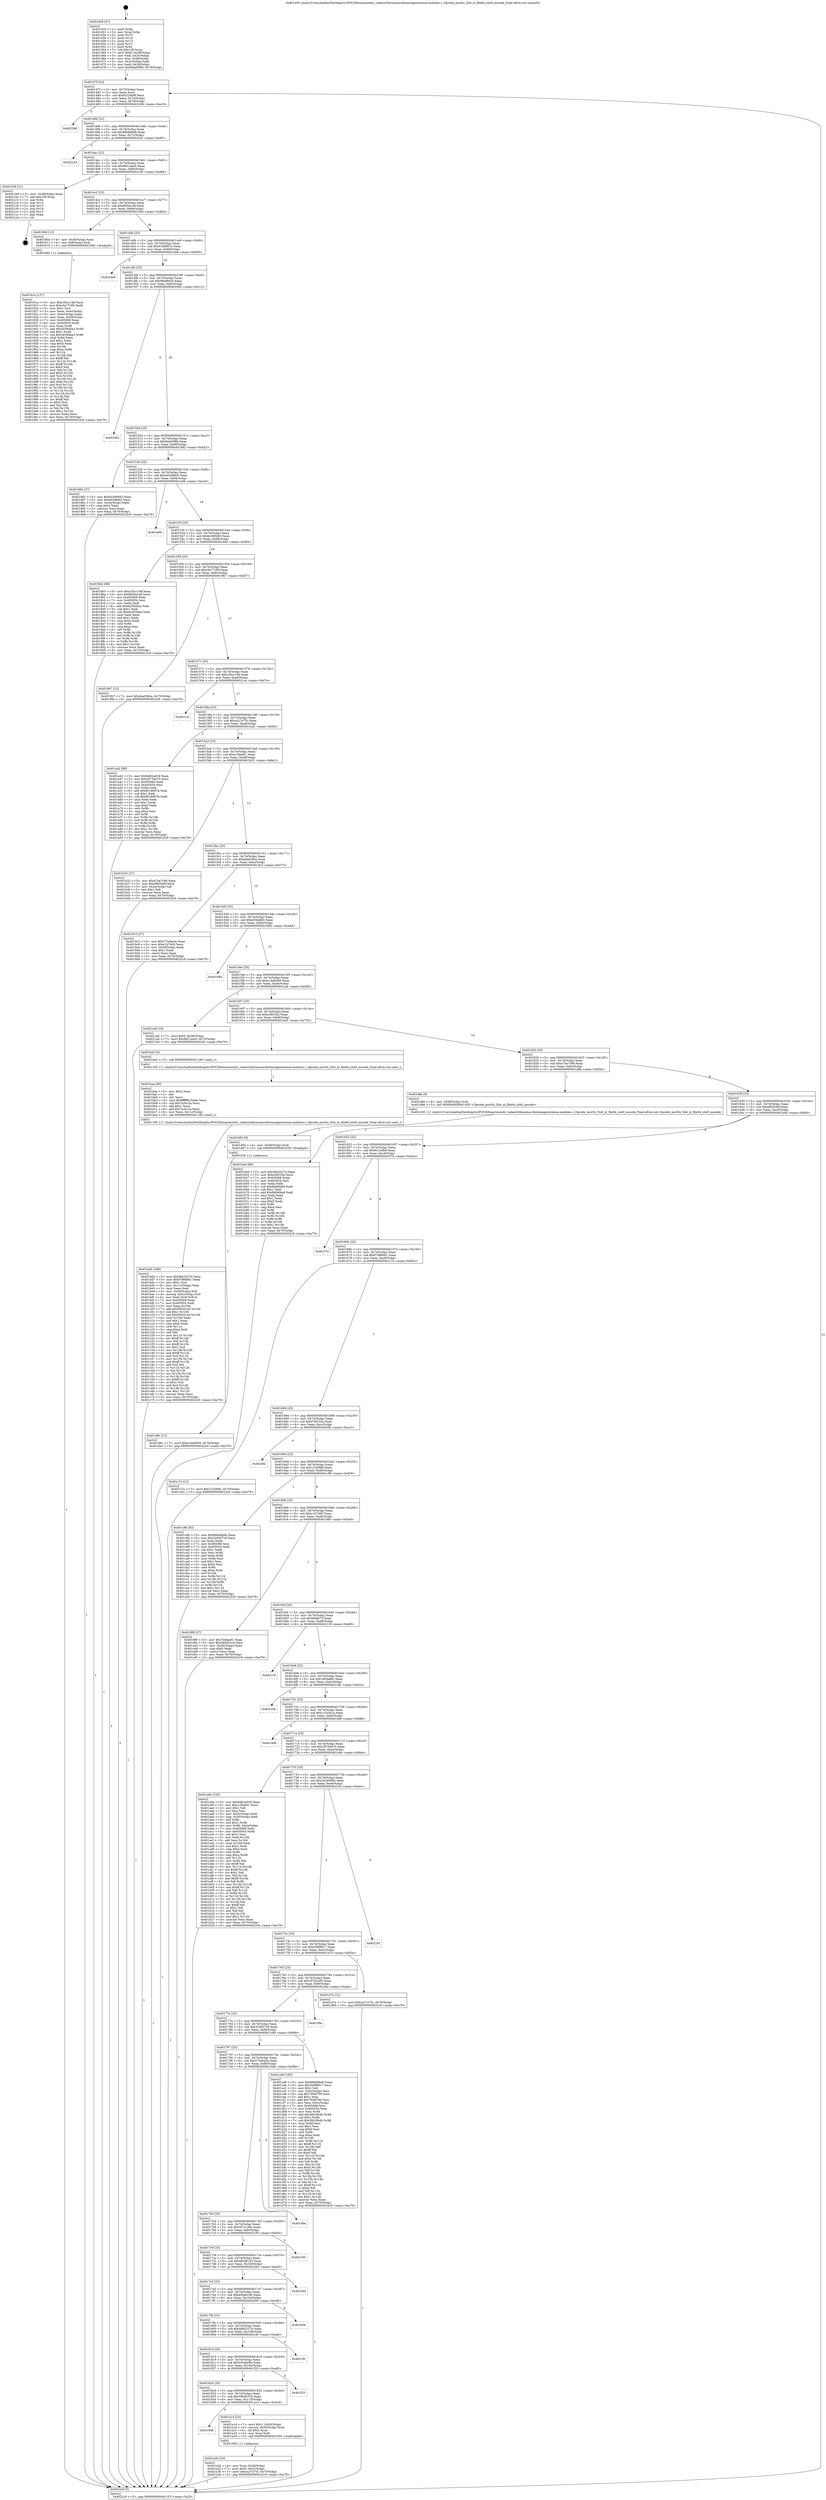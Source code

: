 digraph "0x401450" {
  label = "0x401450 (/mnt/c/Users/mathe/Desktop/tcc/POCII/binaries/extr_radare2librasmarchxtensagnuxtensa-modules.c_Opcode_movltz_Slot_xt_flix64_slot0_encode_Final-ollvm.out::main(0))"
  labelloc = "t"
  node[shape=record]

  Entry [label="",width=0.3,height=0.3,shape=circle,fillcolor=black,style=filled]
  "0x40147f" [label="{
     0x40147f [23]\l
     | [instrs]\l
     &nbsp;&nbsp;0x40147f \<+3\>: mov -0x70(%rbp),%eax\l
     &nbsp;&nbsp;0x401482 \<+2\>: mov %eax,%ecx\l
     &nbsp;&nbsp;0x401484 \<+6\>: sub $0x81f2dd9f,%ecx\l
     &nbsp;&nbsp;0x40148a \<+3\>: mov %eax,-0x74(%rbp)\l
     &nbsp;&nbsp;0x40148d \<+3\>: mov %ecx,-0x78(%rbp)\l
     &nbsp;&nbsp;0x401490 \<+6\>: je 0000000000402268 \<main+0xe18\>\l
  }"]
  "0x402268" [label="{
     0x402268\l
  }", style=dashed]
  "0x401496" [label="{
     0x401496 [22]\l
     | [instrs]\l
     &nbsp;&nbsp;0x401496 \<+5\>: jmp 000000000040149b \<main+0x4b\>\l
     &nbsp;&nbsp;0x40149b \<+3\>: mov -0x74(%rbp),%eax\l
     &nbsp;&nbsp;0x40149e \<+5\>: sub $0x89b8dbdb,%eax\l
     &nbsp;&nbsp;0x4014a3 \<+3\>: mov %eax,-0x7c(%rbp)\l
     &nbsp;&nbsp;0x4014a6 \<+6\>: je 0000000000402243 \<main+0xdf3\>\l
  }"]
  Exit [label="",width=0.3,height=0.3,shape=circle,fillcolor=black,style=filled,peripheries=2]
  "0x402243" [label="{
     0x402243\l
  }", style=dashed]
  "0x4014ac" [label="{
     0x4014ac [22]\l
     | [instrs]\l
     &nbsp;&nbsp;0x4014ac \<+5\>: jmp 00000000004014b1 \<main+0x61\>\l
     &nbsp;&nbsp;0x4014b1 \<+3\>: mov -0x74(%rbp),%eax\l
     &nbsp;&nbsp;0x4014b4 \<+5\>: sub $0x8b51aec0,%eax\l
     &nbsp;&nbsp;0x4014b9 \<+3\>: mov %eax,-0x80(%rbp)\l
     &nbsp;&nbsp;0x4014bc \<+6\>: je 00000000004021b9 \<main+0xd69\>\l
  }"]
  "0x401d9c" [label="{
     0x401d9c [12]\l
     | [instrs]\l
     &nbsp;&nbsp;0x401d9c \<+7\>: movl $0xe14e6569,-0x70(%rbp)\l
     &nbsp;&nbsp;0x401da3 \<+5\>: jmp 00000000004022c9 \<main+0xe79\>\l
  }"]
  "0x4021b9" [label="{
     0x4021b9 [21]\l
     | [instrs]\l
     &nbsp;&nbsp;0x4021b9 \<+3\>: mov -0x38(%rbp),%eax\l
     &nbsp;&nbsp;0x4021bc \<+7\>: add $0x108,%rsp\l
     &nbsp;&nbsp;0x4021c3 \<+1\>: pop %rbx\l
     &nbsp;&nbsp;0x4021c4 \<+2\>: pop %r12\l
     &nbsp;&nbsp;0x4021c6 \<+2\>: pop %r13\l
     &nbsp;&nbsp;0x4021c8 \<+2\>: pop %r14\l
     &nbsp;&nbsp;0x4021ca \<+2\>: pop %r15\l
     &nbsp;&nbsp;0x4021cc \<+1\>: pop %rbp\l
     &nbsp;&nbsp;0x4021cd \<+1\>: ret\l
  }"]
  "0x4014c2" [label="{
     0x4014c2 [25]\l
     | [instrs]\l
     &nbsp;&nbsp;0x4014c2 \<+5\>: jmp 00000000004014c7 \<main+0x77\>\l
     &nbsp;&nbsp;0x4014c7 \<+3\>: mov -0x74(%rbp),%eax\l
     &nbsp;&nbsp;0x4014ca \<+5\>: sub $0x8f29a1a8,%eax\l
     &nbsp;&nbsp;0x4014cf \<+6\>: mov %eax,-0x84(%rbp)\l
     &nbsp;&nbsp;0x4014d5 \<+6\>: je 000000000040190d \<main+0x4bd\>\l
  }"]
  "0x401d93" [label="{
     0x401d93 [9]\l
     | [instrs]\l
     &nbsp;&nbsp;0x401d93 \<+4\>: mov -0x58(%rbp),%rdi\l
     &nbsp;&nbsp;0x401d97 \<+5\>: call 0000000000401030 \<free@plt\>\l
     | [calls]\l
     &nbsp;&nbsp;0x401030 \{1\} (unknown)\l
  }"]
  "0x40190d" [label="{
     0x40190d [13]\l
     | [instrs]\l
     &nbsp;&nbsp;0x40190d \<+4\>: mov -0x48(%rbp),%rax\l
     &nbsp;&nbsp;0x401911 \<+4\>: mov 0x8(%rax),%rdi\l
     &nbsp;&nbsp;0x401915 \<+5\>: call 0000000000401060 \<atoi@plt\>\l
     | [calls]\l
     &nbsp;&nbsp;0x401060 \{1\} (unknown)\l
  }"]
  "0x4014db" [label="{
     0x4014db [25]\l
     | [instrs]\l
     &nbsp;&nbsp;0x4014db \<+5\>: jmp 00000000004014e0 \<main+0x90\>\l
     &nbsp;&nbsp;0x4014e0 \<+3\>: mov -0x74(%rbp),%eax\l
     &nbsp;&nbsp;0x4014e3 \<+5\>: sub $0x910d8010,%eax\l
     &nbsp;&nbsp;0x4014e8 \<+6\>: mov %eax,-0x88(%rbp)\l
     &nbsp;&nbsp;0x4014ee \<+6\>: je 0000000000401da8 \<main+0x958\>\l
  }"]
  "0x401bd2" [label="{
     0x401bd2 [168]\l
     | [instrs]\l
     &nbsp;&nbsp;0x401bd2 \<+5\>: mov $0x4bb3227d,%ecx\l
     &nbsp;&nbsp;0x401bd7 \<+5\>: mov $0xf7d88061,%edx\l
     &nbsp;&nbsp;0x401bdc \<+3\>: mov $0x1,%sil\l
     &nbsp;&nbsp;0x401bdf \<+6\>: mov -0x11c(%rbp),%edi\l
     &nbsp;&nbsp;0x401be5 \<+3\>: imul %eax,%edi\l
     &nbsp;&nbsp;0x401be8 \<+4\>: mov -0x58(%rbp),%r8\l
     &nbsp;&nbsp;0x401bec \<+4\>: movslq -0x5c(%rbp),%r9\l
     &nbsp;&nbsp;0x401bf0 \<+4\>: mov %edi,(%r8,%r9,4)\l
     &nbsp;&nbsp;0x401bf4 \<+7\>: mov 0x405068,%eax\l
     &nbsp;&nbsp;0x401bfb \<+7\>: mov 0x405054,%edi\l
     &nbsp;&nbsp;0x401c02 \<+3\>: mov %eax,%r10d\l
     &nbsp;&nbsp;0x401c05 \<+7\>: add $0x5f3c51e0,%r10d\l
     &nbsp;&nbsp;0x401c0c \<+4\>: sub $0x1,%r10d\l
     &nbsp;&nbsp;0x401c10 \<+7\>: sub $0x5f3c51e0,%r10d\l
     &nbsp;&nbsp;0x401c17 \<+4\>: imul %r10d,%eax\l
     &nbsp;&nbsp;0x401c1b \<+3\>: and $0x1,%eax\l
     &nbsp;&nbsp;0x401c1e \<+3\>: cmp $0x0,%eax\l
     &nbsp;&nbsp;0x401c21 \<+4\>: sete %r11b\l
     &nbsp;&nbsp;0x401c25 \<+3\>: cmp $0xa,%edi\l
     &nbsp;&nbsp;0x401c28 \<+3\>: setl %bl\l
     &nbsp;&nbsp;0x401c2b \<+3\>: mov %r11b,%r14b\l
     &nbsp;&nbsp;0x401c2e \<+4\>: xor $0xff,%r14b\l
     &nbsp;&nbsp;0x401c32 \<+3\>: mov %bl,%r15b\l
     &nbsp;&nbsp;0x401c35 \<+4\>: xor $0xff,%r15b\l
     &nbsp;&nbsp;0x401c39 \<+4\>: xor $0x1,%sil\l
     &nbsp;&nbsp;0x401c3d \<+3\>: mov %r14b,%r12b\l
     &nbsp;&nbsp;0x401c40 \<+4\>: and $0xff,%r12b\l
     &nbsp;&nbsp;0x401c44 \<+3\>: and %sil,%r11b\l
     &nbsp;&nbsp;0x401c47 \<+3\>: mov %r15b,%r13b\l
     &nbsp;&nbsp;0x401c4a \<+4\>: and $0xff,%r13b\l
     &nbsp;&nbsp;0x401c4e \<+3\>: and %sil,%bl\l
     &nbsp;&nbsp;0x401c51 \<+3\>: or %r11b,%r12b\l
     &nbsp;&nbsp;0x401c54 \<+3\>: or %bl,%r13b\l
     &nbsp;&nbsp;0x401c57 \<+3\>: xor %r13b,%r12b\l
     &nbsp;&nbsp;0x401c5a \<+3\>: or %r15b,%r14b\l
     &nbsp;&nbsp;0x401c5d \<+4\>: xor $0xff,%r14b\l
     &nbsp;&nbsp;0x401c61 \<+4\>: or $0x1,%sil\l
     &nbsp;&nbsp;0x401c65 \<+3\>: and %sil,%r14b\l
     &nbsp;&nbsp;0x401c68 \<+3\>: or %r14b,%r12b\l
     &nbsp;&nbsp;0x401c6b \<+4\>: test $0x1,%r12b\l
     &nbsp;&nbsp;0x401c6f \<+3\>: cmovne %edx,%ecx\l
     &nbsp;&nbsp;0x401c72 \<+3\>: mov %ecx,-0x70(%rbp)\l
     &nbsp;&nbsp;0x401c75 \<+5\>: jmp 00000000004022c9 \<main+0xe79\>\l
  }"]
  "0x401da8" [label="{
     0x401da8\l
  }", style=dashed]
  "0x4014f4" [label="{
     0x4014f4 [25]\l
     | [instrs]\l
     &nbsp;&nbsp;0x4014f4 \<+5\>: jmp 00000000004014f9 \<main+0xa9\>\l
     &nbsp;&nbsp;0x4014f9 \<+3\>: mov -0x74(%rbp),%eax\l
     &nbsp;&nbsp;0x4014fc \<+5\>: sub $0x99af8454,%eax\l
     &nbsp;&nbsp;0x401501 \<+6\>: mov %eax,-0x8c(%rbp)\l
     &nbsp;&nbsp;0x401507 \<+6\>: je 0000000000402062 \<main+0xc12\>\l
  }"]
  "0x401baa" [label="{
     0x401baa [40]\l
     | [instrs]\l
     &nbsp;&nbsp;0x401baa \<+5\>: mov $0x2,%ecx\l
     &nbsp;&nbsp;0x401baf \<+1\>: cltd\l
     &nbsp;&nbsp;0x401bb0 \<+2\>: idiv %ecx\l
     &nbsp;&nbsp;0x401bb2 \<+6\>: imul $0xfffffffe,%edx,%ecx\l
     &nbsp;&nbsp;0x401bb8 \<+6\>: sub $0x7a3cc2a,%ecx\l
     &nbsp;&nbsp;0x401bbe \<+3\>: add $0x1,%ecx\l
     &nbsp;&nbsp;0x401bc1 \<+6\>: add $0x7a3cc2a,%ecx\l
     &nbsp;&nbsp;0x401bc7 \<+6\>: mov %ecx,-0x11c(%rbp)\l
     &nbsp;&nbsp;0x401bcd \<+5\>: call 0000000000401160 \<next_i\>\l
     | [calls]\l
     &nbsp;&nbsp;0x401160 \{1\} (/mnt/c/Users/mathe/Desktop/tcc/POCII/binaries/extr_radare2librasmarchxtensagnuxtensa-modules.c_Opcode_movltz_Slot_xt_flix64_slot0_encode_Final-ollvm.out::next_i)\l
  }"]
  "0x402062" [label="{
     0x402062\l
  }", style=dashed]
  "0x40150d" [label="{
     0x40150d [25]\l
     | [instrs]\l
     &nbsp;&nbsp;0x40150d \<+5\>: jmp 0000000000401512 \<main+0xc2\>\l
     &nbsp;&nbsp;0x401512 \<+3\>: mov -0x74(%rbp),%eax\l
     &nbsp;&nbsp;0x401515 \<+5\>: sub $0x9da00f6b,%eax\l
     &nbsp;&nbsp;0x40151a \<+6\>: mov %eax,-0x90(%rbp)\l
     &nbsp;&nbsp;0x401520 \<+6\>: je 0000000000401882 \<main+0x432\>\l
  }"]
  "0x401a2b" [label="{
     0x401a2b [23]\l
     | [instrs]\l
     &nbsp;&nbsp;0x401a2b \<+4\>: mov %rax,-0x58(%rbp)\l
     &nbsp;&nbsp;0x401a2f \<+7\>: movl $0x0,-0x5c(%rbp)\l
     &nbsp;&nbsp;0x401a36 \<+7\>: movl $0xca27a75c,-0x70(%rbp)\l
     &nbsp;&nbsp;0x401a3d \<+5\>: jmp 00000000004022c9 \<main+0xe79\>\l
  }"]
  "0x401882" [label="{
     0x401882 [27]\l
     | [instrs]\l
     &nbsp;&nbsp;0x401882 \<+5\>: mov $0xbc369493,%eax\l
     &nbsp;&nbsp;0x401887 \<+5\>: mov $0xe03defd3,%ecx\l
     &nbsp;&nbsp;0x40188c \<+3\>: mov -0x34(%rbp),%edx\l
     &nbsp;&nbsp;0x40188f \<+3\>: cmp $0x2,%edx\l
     &nbsp;&nbsp;0x401892 \<+3\>: cmovne %ecx,%eax\l
     &nbsp;&nbsp;0x401895 \<+3\>: mov %eax,-0x70(%rbp)\l
     &nbsp;&nbsp;0x401898 \<+5\>: jmp 00000000004022c9 \<main+0xe79\>\l
  }"]
  "0x401526" [label="{
     0x401526 [25]\l
     | [instrs]\l
     &nbsp;&nbsp;0x401526 \<+5\>: jmp 000000000040152b \<main+0xdb\>\l
     &nbsp;&nbsp;0x40152b \<+3\>: mov -0x74(%rbp),%eax\l
     &nbsp;&nbsp;0x40152e \<+5\>: sub $0xa0438bb5,%eax\l
     &nbsp;&nbsp;0x401533 \<+6\>: mov %eax,-0x94(%rbp)\l
     &nbsp;&nbsp;0x401539 \<+6\>: je 0000000000401e66 \<main+0xa16\>\l
  }"]
  "0x4022c9" [label="{
     0x4022c9 [5]\l
     | [instrs]\l
     &nbsp;&nbsp;0x4022c9 \<+5\>: jmp 000000000040147f \<main+0x2f\>\l
  }"]
  "0x401450" [label="{
     0x401450 [47]\l
     | [instrs]\l
     &nbsp;&nbsp;0x401450 \<+1\>: push %rbp\l
     &nbsp;&nbsp;0x401451 \<+3\>: mov %rsp,%rbp\l
     &nbsp;&nbsp;0x401454 \<+2\>: push %r15\l
     &nbsp;&nbsp;0x401456 \<+2\>: push %r14\l
     &nbsp;&nbsp;0x401458 \<+2\>: push %r13\l
     &nbsp;&nbsp;0x40145a \<+2\>: push %r12\l
     &nbsp;&nbsp;0x40145c \<+1\>: push %rbx\l
     &nbsp;&nbsp;0x40145d \<+7\>: sub $0x108,%rsp\l
     &nbsp;&nbsp;0x401464 \<+7\>: movl $0x0,-0x38(%rbp)\l
     &nbsp;&nbsp;0x40146b \<+3\>: mov %edi,-0x3c(%rbp)\l
     &nbsp;&nbsp;0x40146e \<+4\>: mov %rsi,-0x48(%rbp)\l
     &nbsp;&nbsp;0x401472 \<+3\>: mov -0x3c(%rbp),%edi\l
     &nbsp;&nbsp;0x401475 \<+3\>: mov %edi,-0x34(%rbp)\l
     &nbsp;&nbsp;0x401478 \<+7\>: movl $0x9da00f6b,-0x70(%rbp)\l
  }"]
  "0x401846" [label="{
     0x401846\l
  }", style=dashed]
  "0x401e66" [label="{
     0x401e66\l
  }", style=dashed]
  "0x40153f" [label="{
     0x40153f [25]\l
     | [instrs]\l
     &nbsp;&nbsp;0x40153f \<+5\>: jmp 0000000000401544 \<main+0xf4\>\l
     &nbsp;&nbsp;0x401544 \<+3\>: mov -0x74(%rbp),%eax\l
     &nbsp;&nbsp;0x401547 \<+5\>: sub $0xbc369493,%eax\l
     &nbsp;&nbsp;0x40154c \<+6\>: mov %eax,-0x98(%rbp)\l
     &nbsp;&nbsp;0x401552 \<+6\>: je 00000000004018b5 \<main+0x465\>\l
  }"]
  "0x401a14" [label="{
     0x401a14 [23]\l
     | [instrs]\l
     &nbsp;&nbsp;0x401a14 \<+7\>: movl $0x1,-0x50(%rbp)\l
     &nbsp;&nbsp;0x401a1b \<+4\>: movslq -0x50(%rbp),%rax\l
     &nbsp;&nbsp;0x401a1f \<+4\>: shl $0x2,%rax\l
     &nbsp;&nbsp;0x401a23 \<+3\>: mov %rax,%rdi\l
     &nbsp;&nbsp;0x401a26 \<+5\>: call 0000000000401050 \<malloc@plt\>\l
     | [calls]\l
     &nbsp;&nbsp;0x401050 \{1\} (unknown)\l
  }"]
  "0x4018b5" [label="{
     0x4018b5 [88]\l
     | [instrs]\l
     &nbsp;&nbsp;0x4018b5 \<+5\>: mov $0xc35cc148,%eax\l
     &nbsp;&nbsp;0x4018ba \<+5\>: mov $0x8f29a1a8,%ecx\l
     &nbsp;&nbsp;0x4018bf \<+7\>: mov 0x405068,%edx\l
     &nbsp;&nbsp;0x4018c6 \<+7\>: mov 0x405054,%esi\l
     &nbsp;&nbsp;0x4018cd \<+2\>: mov %edx,%edi\l
     &nbsp;&nbsp;0x4018cf \<+6\>: add $0x6a3926ad,%edi\l
     &nbsp;&nbsp;0x4018d5 \<+3\>: sub $0x1,%edi\l
     &nbsp;&nbsp;0x4018d8 \<+6\>: sub $0x6a3926ad,%edi\l
     &nbsp;&nbsp;0x4018de \<+3\>: imul %edi,%edx\l
     &nbsp;&nbsp;0x4018e1 \<+3\>: and $0x1,%edx\l
     &nbsp;&nbsp;0x4018e4 \<+3\>: cmp $0x0,%edx\l
     &nbsp;&nbsp;0x4018e7 \<+4\>: sete %r8b\l
     &nbsp;&nbsp;0x4018eb \<+3\>: cmp $0xa,%esi\l
     &nbsp;&nbsp;0x4018ee \<+4\>: setl %r9b\l
     &nbsp;&nbsp;0x4018f2 \<+3\>: mov %r8b,%r10b\l
     &nbsp;&nbsp;0x4018f5 \<+3\>: and %r9b,%r10b\l
     &nbsp;&nbsp;0x4018f8 \<+3\>: xor %r9b,%r8b\l
     &nbsp;&nbsp;0x4018fb \<+3\>: or %r8b,%r10b\l
     &nbsp;&nbsp;0x4018fe \<+4\>: test $0x1,%r10b\l
     &nbsp;&nbsp;0x401902 \<+3\>: cmovne %ecx,%eax\l
     &nbsp;&nbsp;0x401905 \<+3\>: mov %eax,-0x70(%rbp)\l
     &nbsp;&nbsp;0x401908 \<+5\>: jmp 00000000004022c9 \<main+0xe79\>\l
  }"]
  "0x401558" [label="{
     0x401558 [25]\l
     | [instrs]\l
     &nbsp;&nbsp;0x401558 \<+5\>: jmp 000000000040155d \<main+0x10d\>\l
     &nbsp;&nbsp;0x40155d \<+3\>: mov -0x74(%rbp),%eax\l
     &nbsp;&nbsp;0x401560 \<+5\>: sub $0xc0a77c99,%eax\l
     &nbsp;&nbsp;0x401565 \<+6\>: mov %eax,-0x9c(%rbp)\l
     &nbsp;&nbsp;0x40156b \<+6\>: je 00000000004019b7 \<main+0x567\>\l
  }"]
  "0x40191a" [label="{
     0x40191a [157]\l
     | [instrs]\l
     &nbsp;&nbsp;0x40191a \<+5\>: mov $0xc35cc148,%ecx\l
     &nbsp;&nbsp;0x40191f \<+5\>: mov $0xc0a77c99,%edx\l
     &nbsp;&nbsp;0x401924 \<+3\>: mov $0x1,%sil\l
     &nbsp;&nbsp;0x401927 \<+3\>: mov %eax,-0x4c(%rbp)\l
     &nbsp;&nbsp;0x40192a \<+3\>: mov -0x4c(%rbp),%eax\l
     &nbsp;&nbsp;0x40192d \<+3\>: mov %eax,-0x30(%rbp)\l
     &nbsp;&nbsp;0x401930 \<+7\>: mov 0x405068,%eax\l
     &nbsp;&nbsp;0x401937 \<+8\>: mov 0x405054,%r8d\l
     &nbsp;&nbsp;0x40193f \<+3\>: mov %eax,%r9d\l
     &nbsp;&nbsp;0x401942 \<+7\>: add $0x3d394ba3,%r9d\l
     &nbsp;&nbsp;0x401949 \<+4\>: sub $0x1,%r9d\l
     &nbsp;&nbsp;0x40194d \<+7\>: sub $0x3d394ba3,%r9d\l
     &nbsp;&nbsp;0x401954 \<+4\>: imul %r9d,%eax\l
     &nbsp;&nbsp;0x401958 \<+3\>: and $0x1,%eax\l
     &nbsp;&nbsp;0x40195b \<+3\>: cmp $0x0,%eax\l
     &nbsp;&nbsp;0x40195e \<+4\>: sete %r10b\l
     &nbsp;&nbsp;0x401962 \<+4\>: cmp $0xa,%r8d\l
     &nbsp;&nbsp;0x401966 \<+4\>: setl %r11b\l
     &nbsp;&nbsp;0x40196a \<+3\>: mov %r10b,%bl\l
     &nbsp;&nbsp;0x40196d \<+3\>: xor $0xff,%bl\l
     &nbsp;&nbsp;0x401970 \<+3\>: mov %r11b,%r14b\l
     &nbsp;&nbsp;0x401973 \<+4\>: xor $0xff,%r14b\l
     &nbsp;&nbsp;0x401977 \<+4\>: xor $0x0,%sil\l
     &nbsp;&nbsp;0x40197b \<+3\>: mov %bl,%r15b\l
     &nbsp;&nbsp;0x40197e \<+4\>: and $0x0,%r15b\l
     &nbsp;&nbsp;0x401982 \<+3\>: and %sil,%r10b\l
     &nbsp;&nbsp;0x401985 \<+3\>: mov %r14b,%r12b\l
     &nbsp;&nbsp;0x401988 \<+4\>: and $0x0,%r12b\l
     &nbsp;&nbsp;0x40198c \<+3\>: and %sil,%r11b\l
     &nbsp;&nbsp;0x40198f \<+3\>: or %r10b,%r15b\l
     &nbsp;&nbsp;0x401992 \<+3\>: or %r11b,%r12b\l
     &nbsp;&nbsp;0x401995 \<+3\>: xor %r12b,%r15b\l
     &nbsp;&nbsp;0x401998 \<+3\>: or %r14b,%bl\l
     &nbsp;&nbsp;0x40199b \<+3\>: xor $0xff,%bl\l
     &nbsp;&nbsp;0x40199e \<+4\>: or $0x0,%sil\l
     &nbsp;&nbsp;0x4019a2 \<+3\>: and %sil,%bl\l
     &nbsp;&nbsp;0x4019a5 \<+3\>: or %bl,%r15b\l
     &nbsp;&nbsp;0x4019a8 \<+4\>: test $0x1,%r15b\l
     &nbsp;&nbsp;0x4019ac \<+3\>: cmovne %edx,%ecx\l
     &nbsp;&nbsp;0x4019af \<+3\>: mov %ecx,-0x70(%rbp)\l
     &nbsp;&nbsp;0x4019b2 \<+5\>: jmp 00000000004022c9 \<main+0xe79\>\l
  }"]
  "0x40182d" [label="{
     0x40182d [25]\l
     | [instrs]\l
     &nbsp;&nbsp;0x40182d \<+5\>: jmp 0000000000401832 \<main+0x3e2\>\l
     &nbsp;&nbsp;0x401832 \<+3\>: mov -0x74(%rbp),%eax\l
     &nbsp;&nbsp;0x401835 \<+5\>: sub $0x580d5316,%eax\l
     &nbsp;&nbsp;0x40183a \<+6\>: mov %eax,-0x110(%rbp)\l
     &nbsp;&nbsp;0x401840 \<+6\>: je 0000000000401a14 \<main+0x5c4\>\l
  }"]
  "0x4019b7" [label="{
     0x4019b7 [12]\l
     | [instrs]\l
     &nbsp;&nbsp;0x4019b7 \<+7\>: movl $0xdea038ce,-0x70(%rbp)\l
     &nbsp;&nbsp;0x4019be \<+5\>: jmp 00000000004022c9 \<main+0xe79\>\l
  }"]
  "0x401571" [label="{
     0x401571 [25]\l
     | [instrs]\l
     &nbsp;&nbsp;0x401571 \<+5\>: jmp 0000000000401576 \<main+0x126\>\l
     &nbsp;&nbsp;0x401576 \<+3\>: mov -0x74(%rbp),%eax\l
     &nbsp;&nbsp;0x401579 \<+5\>: sub $0xc35cc148,%eax\l
     &nbsp;&nbsp;0x40157e \<+6\>: mov %eax,-0xa0(%rbp)\l
     &nbsp;&nbsp;0x401584 \<+6\>: je 00000000004021ce \<main+0xd7e\>\l
  }"]
  "0x401f25" [label="{
     0x401f25\l
  }", style=dashed]
  "0x4021ce" [label="{
     0x4021ce\l
  }", style=dashed]
  "0x40158a" [label="{
     0x40158a [25]\l
     | [instrs]\l
     &nbsp;&nbsp;0x40158a \<+5\>: jmp 000000000040158f \<main+0x13f\>\l
     &nbsp;&nbsp;0x40158f \<+3\>: mov -0x74(%rbp),%eax\l
     &nbsp;&nbsp;0x401592 \<+5\>: sub $0xca27a75c,%eax\l
     &nbsp;&nbsp;0x401597 \<+6\>: mov %eax,-0xa4(%rbp)\l
     &nbsp;&nbsp;0x40159d \<+6\>: je 0000000000401a42 \<main+0x5f2\>\l
  }"]
  "0x401814" [label="{
     0x401814 [25]\l
     | [instrs]\l
     &nbsp;&nbsp;0x401814 \<+5\>: jmp 0000000000401819 \<main+0x3c9\>\l
     &nbsp;&nbsp;0x401819 \<+3\>: mov -0x74(%rbp),%eax\l
     &nbsp;&nbsp;0x40181c \<+5\>: sub $0x550ade9b,%eax\l
     &nbsp;&nbsp;0x401821 \<+6\>: mov %eax,-0x10c(%rbp)\l
     &nbsp;&nbsp;0x401827 \<+6\>: je 0000000000401f25 \<main+0xad5\>\l
  }"]
  "0x401a42" [label="{
     0x401a42 [88]\l
     | [instrs]\l
     &nbsp;&nbsp;0x401a42 \<+5\>: mov $0x6d62a029,%eax\l
     &nbsp;&nbsp;0x401a47 \<+5\>: mov $0x29734670,%ecx\l
     &nbsp;&nbsp;0x401a4c \<+7\>: mov 0x405068,%edx\l
     &nbsp;&nbsp;0x401a53 \<+7\>: mov 0x405054,%esi\l
     &nbsp;&nbsp;0x401a5a \<+2\>: mov %edx,%edi\l
     &nbsp;&nbsp;0x401a5c \<+6\>: add $0x8018687b,%edi\l
     &nbsp;&nbsp;0x401a62 \<+3\>: sub $0x1,%edi\l
     &nbsp;&nbsp;0x401a65 \<+6\>: sub $0x8018687b,%edi\l
     &nbsp;&nbsp;0x401a6b \<+3\>: imul %edi,%edx\l
     &nbsp;&nbsp;0x401a6e \<+3\>: and $0x1,%edx\l
     &nbsp;&nbsp;0x401a71 \<+3\>: cmp $0x0,%edx\l
     &nbsp;&nbsp;0x401a74 \<+4\>: sete %r8b\l
     &nbsp;&nbsp;0x401a78 \<+3\>: cmp $0xa,%esi\l
     &nbsp;&nbsp;0x401a7b \<+4\>: setl %r9b\l
     &nbsp;&nbsp;0x401a7f \<+3\>: mov %r8b,%r10b\l
     &nbsp;&nbsp;0x401a82 \<+3\>: and %r9b,%r10b\l
     &nbsp;&nbsp;0x401a85 \<+3\>: xor %r9b,%r8b\l
     &nbsp;&nbsp;0x401a88 \<+3\>: or %r8b,%r10b\l
     &nbsp;&nbsp;0x401a8b \<+4\>: test $0x1,%r10b\l
     &nbsp;&nbsp;0x401a8f \<+3\>: cmovne %ecx,%eax\l
     &nbsp;&nbsp;0x401a92 \<+3\>: mov %eax,-0x70(%rbp)\l
     &nbsp;&nbsp;0x401a95 \<+5\>: jmp 00000000004022c9 \<main+0xe79\>\l
  }"]
  "0x4015a3" [label="{
     0x4015a3 [25]\l
     | [instrs]\l
     &nbsp;&nbsp;0x4015a3 \<+5\>: jmp 00000000004015a8 \<main+0x158\>\l
     &nbsp;&nbsp;0x4015a8 \<+3\>: mov -0x74(%rbp),%eax\l
     &nbsp;&nbsp;0x4015ab \<+5\>: sub $0xcc3bef41,%eax\l
     &nbsp;&nbsp;0x4015b0 \<+6\>: mov %eax,-0xa8(%rbp)\l
     &nbsp;&nbsp;0x4015b6 \<+6\>: je 0000000000401b32 \<main+0x6e2\>\l
  }"]
  "0x4021f6" [label="{
     0x4021f6\l
  }", style=dashed]
  "0x401b32" [label="{
     0x401b32 [27]\l
     | [instrs]\l
     &nbsp;&nbsp;0x401b32 \<+5\>: mov $0xe7be7c99,%eax\l
     &nbsp;&nbsp;0x401b37 \<+5\>: mov $0xef835d6f,%ecx\l
     &nbsp;&nbsp;0x401b3c \<+3\>: mov -0x2a(%rbp),%dl\l
     &nbsp;&nbsp;0x401b3f \<+3\>: test $0x1,%dl\l
     &nbsp;&nbsp;0x401b42 \<+3\>: cmovne %ecx,%eax\l
     &nbsp;&nbsp;0x401b45 \<+3\>: mov %eax,-0x70(%rbp)\l
     &nbsp;&nbsp;0x401b48 \<+5\>: jmp 00000000004022c9 \<main+0xe79\>\l
  }"]
  "0x4015bc" [label="{
     0x4015bc [25]\l
     | [instrs]\l
     &nbsp;&nbsp;0x4015bc \<+5\>: jmp 00000000004015c1 \<main+0x171\>\l
     &nbsp;&nbsp;0x4015c1 \<+3\>: mov -0x74(%rbp),%eax\l
     &nbsp;&nbsp;0x4015c4 \<+5\>: sub $0xdea038ce,%eax\l
     &nbsp;&nbsp;0x4015c9 \<+6\>: mov %eax,-0xac(%rbp)\l
     &nbsp;&nbsp;0x4015cf \<+6\>: je 00000000004019c3 \<main+0x573\>\l
  }"]
  "0x4017fb" [label="{
     0x4017fb [25]\l
     | [instrs]\l
     &nbsp;&nbsp;0x4017fb \<+5\>: jmp 0000000000401800 \<main+0x3b0\>\l
     &nbsp;&nbsp;0x401800 \<+3\>: mov -0x74(%rbp),%eax\l
     &nbsp;&nbsp;0x401803 \<+5\>: sub $0x4bb3227d,%eax\l
     &nbsp;&nbsp;0x401808 \<+6\>: mov %eax,-0x108(%rbp)\l
     &nbsp;&nbsp;0x40180e \<+6\>: je 00000000004021f6 \<main+0xda6\>\l
  }"]
  "0x4019c3" [label="{
     0x4019c3 [27]\l
     | [instrs]\l
     &nbsp;&nbsp;0x4019c3 \<+5\>: mov $0x373eba3e,%eax\l
     &nbsp;&nbsp;0x4019c8 \<+5\>: mov $0xc1b7400,%ecx\l
     &nbsp;&nbsp;0x4019cd \<+3\>: mov -0x30(%rbp),%edx\l
     &nbsp;&nbsp;0x4019d0 \<+3\>: cmp $0x1,%edx\l
     &nbsp;&nbsp;0x4019d3 \<+3\>: cmovl %ecx,%eax\l
     &nbsp;&nbsp;0x4019d6 \<+3\>: mov %eax,-0x70(%rbp)\l
     &nbsp;&nbsp;0x4019d9 \<+5\>: jmp 00000000004022c9 \<main+0xe79\>\l
  }"]
  "0x4015d5" [label="{
     0x4015d5 [25]\l
     | [instrs]\l
     &nbsp;&nbsp;0x4015d5 \<+5\>: jmp 00000000004015da \<main+0x18a\>\l
     &nbsp;&nbsp;0x4015da \<+3\>: mov -0x74(%rbp),%eax\l
     &nbsp;&nbsp;0x4015dd \<+5\>: sub $0xe03defd3,%eax\l
     &nbsp;&nbsp;0x4015e2 \<+6\>: mov %eax,-0xb0(%rbp)\l
     &nbsp;&nbsp;0x4015e8 \<+6\>: je 000000000040189d \<main+0x44d\>\l
  }"]
  "0x402056" [label="{
     0x402056\l
  }", style=dashed]
  "0x40189d" [label="{
     0x40189d\l
  }", style=dashed]
  "0x4015ee" [label="{
     0x4015ee [25]\l
     | [instrs]\l
     &nbsp;&nbsp;0x4015ee \<+5\>: jmp 00000000004015f3 \<main+0x1a3\>\l
     &nbsp;&nbsp;0x4015f3 \<+3\>: mov -0x74(%rbp),%eax\l
     &nbsp;&nbsp;0x4015f6 \<+5\>: sub $0xe14e6569,%eax\l
     &nbsp;&nbsp;0x4015fb \<+6\>: mov %eax,-0xb4(%rbp)\l
     &nbsp;&nbsp;0x401601 \<+6\>: je 00000000004021a6 \<main+0xd56\>\l
  }"]
  "0x4017e2" [label="{
     0x4017e2 [25]\l
     | [instrs]\l
     &nbsp;&nbsp;0x4017e2 \<+5\>: jmp 00000000004017e7 \<main+0x397\>\l
     &nbsp;&nbsp;0x4017e7 \<+3\>: mov -0x74(%rbp),%eax\l
     &nbsp;&nbsp;0x4017ea \<+5\>: sub $0x495ed166,%eax\l
     &nbsp;&nbsp;0x4017ef \<+6\>: mov %eax,-0x104(%rbp)\l
     &nbsp;&nbsp;0x4017f5 \<+6\>: je 0000000000402056 \<main+0xc06\>\l
  }"]
  "0x4021a6" [label="{
     0x4021a6 [19]\l
     | [instrs]\l
     &nbsp;&nbsp;0x4021a6 \<+7\>: movl $0x0,-0x38(%rbp)\l
     &nbsp;&nbsp;0x4021ad \<+7\>: movl $0x8b51aec0,-0x70(%rbp)\l
     &nbsp;&nbsp;0x4021b4 \<+5\>: jmp 00000000004022c9 \<main+0xe79\>\l
  }"]
  "0x401607" [label="{
     0x401607 [25]\l
     | [instrs]\l
     &nbsp;&nbsp;0x401607 \<+5\>: jmp 000000000040160c \<main+0x1bc\>\l
     &nbsp;&nbsp;0x40160c \<+3\>: mov -0x74(%rbp),%eax\l
     &nbsp;&nbsp;0x40160f \<+5\>: sub $0xe36f1f2e,%eax\l
     &nbsp;&nbsp;0x401614 \<+6\>: mov %eax,-0xb8(%rbp)\l
     &nbsp;&nbsp;0x40161a \<+6\>: je 0000000000401ba5 \<main+0x755\>\l
  }"]
  "0x4022b5" [label="{
     0x4022b5\l
  }", style=dashed]
  "0x401ba5" [label="{
     0x401ba5 [5]\l
     | [instrs]\l
     &nbsp;&nbsp;0x401ba5 \<+5\>: call 0000000000401160 \<next_i\>\l
     | [calls]\l
     &nbsp;&nbsp;0x401160 \{1\} (/mnt/c/Users/mathe/Desktop/tcc/POCII/binaries/extr_radare2librasmarchxtensagnuxtensa-modules.c_Opcode_movltz_Slot_xt_flix64_slot0_encode_Final-ollvm.out::next_i)\l
  }"]
  "0x401620" [label="{
     0x401620 [25]\l
     | [instrs]\l
     &nbsp;&nbsp;0x401620 \<+5\>: jmp 0000000000401625 \<main+0x1d5\>\l
     &nbsp;&nbsp;0x401625 \<+3\>: mov -0x74(%rbp),%eax\l
     &nbsp;&nbsp;0x401628 \<+5\>: sub $0xe7be7c99,%eax\l
     &nbsp;&nbsp;0x40162d \<+6\>: mov %eax,-0xbc(%rbp)\l
     &nbsp;&nbsp;0x401633 \<+6\>: je 0000000000401d8a \<main+0x93a\>\l
  }"]
  "0x4017c9" [label="{
     0x4017c9 [25]\l
     | [instrs]\l
     &nbsp;&nbsp;0x4017c9 \<+5\>: jmp 00000000004017ce \<main+0x37e\>\l
     &nbsp;&nbsp;0x4017ce \<+3\>: mov -0x74(%rbp),%eax\l
     &nbsp;&nbsp;0x4017d1 \<+5\>: sub $0x40cd8143,%eax\l
     &nbsp;&nbsp;0x4017d6 \<+6\>: mov %eax,-0x100(%rbp)\l
     &nbsp;&nbsp;0x4017dc \<+6\>: je 00000000004022b5 \<main+0xe65\>\l
  }"]
  "0x401d8a" [label="{
     0x401d8a [9]\l
     | [instrs]\l
     &nbsp;&nbsp;0x401d8a \<+4\>: mov -0x58(%rbp),%rdi\l
     &nbsp;&nbsp;0x401d8e \<+5\>: call 0000000000401430 \<Opcode_movltz_Slot_xt_flix64_slot0_encode\>\l
     | [calls]\l
     &nbsp;&nbsp;0x401430 \{1\} (/mnt/c/Users/mathe/Desktop/tcc/POCII/binaries/extr_radare2librasmarchxtensagnuxtensa-modules.c_Opcode_movltz_Slot_xt_flix64_slot0_encode_Final-ollvm.out::Opcode_movltz_Slot_xt_flix64_slot0_encode)\l
  }"]
  "0x401639" [label="{
     0x401639 [25]\l
     | [instrs]\l
     &nbsp;&nbsp;0x401639 \<+5\>: jmp 000000000040163e \<main+0x1ee\>\l
     &nbsp;&nbsp;0x40163e \<+3\>: mov -0x74(%rbp),%eax\l
     &nbsp;&nbsp;0x401641 \<+5\>: sub $0xef835d6f,%eax\l
     &nbsp;&nbsp;0x401646 \<+6\>: mov %eax,-0xc0(%rbp)\l
     &nbsp;&nbsp;0x40164c \<+6\>: je 0000000000401b4d \<main+0x6fd\>\l
  }"]
  "0x402195" [label="{
     0x402195\l
  }", style=dashed]
  "0x401b4d" [label="{
     0x401b4d [88]\l
     | [instrs]\l
     &nbsp;&nbsp;0x401b4d \<+5\>: mov $0x4bb3227d,%eax\l
     &nbsp;&nbsp;0x401b52 \<+5\>: mov $0xe36f1f2e,%ecx\l
     &nbsp;&nbsp;0x401b57 \<+7\>: mov 0x405068,%edx\l
     &nbsp;&nbsp;0x401b5e \<+7\>: mov 0x405054,%esi\l
     &nbsp;&nbsp;0x401b65 \<+2\>: mov %edx,%edi\l
     &nbsp;&nbsp;0x401b67 \<+6\>: sub $0xfdd90da9,%edi\l
     &nbsp;&nbsp;0x401b6d \<+3\>: sub $0x1,%edi\l
     &nbsp;&nbsp;0x401b70 \<+6\>: add $0xfdd90da9,%edi\l
     &nbsp;&nbsp;0x401b76 \<+3\>: imul %edi,%edx\l
     &nbsp;&nbsp;0x401b79 \<+3\>: and $0x1,%edx\l
     &nbsp;&nbsp;0x401b7c \<+3\>: cmp $0x0,%edx\l
     &nbsp;&nbsp;0x401b7f \<+4\>: sete %r8b\l
     &nbsp;&nbsp;0x401b83 \<+3\>: cmp $0xa,%esi\l
     &nbsp;&nbsp;0x401b86 \<+4\>: setl %r9b\l
     &nbsp;&nbsp;0x401b8a \<+3\>: mov %r8b,%r10b\l
     &nbsp;&nbsp;0x401b8d \<+3\>: and %r9b,%r10b\l
     &nbsp;&nbsp;0x401b90 \<+3\>: xor %r9b,%r8b\l
     &nbsp;&nbsp;0x401b93 \<+3\>: or %r8b,%r10b\l
     &nbsp;&nbsp;0x401b96 \<+4\>: test $0x1,%r10b\l
     &nbsp;&nbsp;0x401b9a \<+3\>: cmovne %ecx,%eax\l
     &nbsp;&nbsp;0x401b9d \<+3\>: mov %eax,-0x70(%rbp)\l
     &nbsp;&nbsp;0x401ba0 \<+5\>: jmp 00000000004022c9 \<main+0xe79\>\l
  }"]
  "0x401652" [label="{
     0x401652 [25]\l
     | [instrs]\l
     &nbsp;&nbsp;0x401652 \<+5\>: jmp 0000000000401657 \<main+0x207\>\l
     &nbsp;&nbsp;0x401657 \<+3\>: mov -0x74(%rbp),%eax\l
     &nbsp;&nbsp;0x40165a \<+5\>: sub $0xf012efb6,%eax\l
     &nbsp;&nbsp;0x40165f \<+6\>: mov %eax,-0xc4(%rbp)\l
     &nbsp;&nbsp;0x401665 \<+6\>: je 0000000000401f7d \<main+0xb2d\>\l
  }"]
  "0x4017b0" [label="{
     0x4017b0 [25]\l
     | [instrs]\l
     &nbsp;&nbsp;0x4017b0 \<+5\>: jmp 00000000004017b5 \<main+0x365\>\l
     &nbsp;&nbsp;0x4017b5 \<+3\>: mov -0x74(%rbp),%eax\l
     &nbsp;&nbsp;0x4017b8 \<+5\>: sub $0x3b7c126e,%eax\l
     &nbsp;&nbsp;0x4017bd \<+6\>: mov %eax,-0xfc(%rbp)\l
     &nbsp;&nbsp;0x4017c3 \<+6\>: je 0000000000402195 \<main+0xd45\>\l
  }"]
  "0x401f7d" [label="{
     0x401f7d\l
  }", style=dashed]
  "0x40166b" [label="{
     0x40166b [25]\l
     | [instrs]\l
     &nbsp;&nbsp;0x40166b \<+5\>: jmp 0000000000401670 \<main+0x220\>\l
     &nbsp;&nbsp;0x401670 \<+3\>: mov -0x74(%rbp),%eax\l
     &nbsp;&nbsp;0x401673 \<+5\>: sub $0xf7d88061,%eax\l
     &nbsp;&nbsp;0x401678 \<+6\>: mov %eax,-0xc8(%rbp)\l
     &nbsp;&nbsp;0x40167e \<+6\>: je 0000000000401c7a \<main+0x82a\>\l
  }"]
  "0x4019de" [label="{
     0x4019de\l
  }", style=dashed]
  "0x401c7a" [label="{
     0x401c7a [12]\l
     | [instrs]\l
     &nbsp;&nbsp;0x401c7a \<+7\>: movl $0x123296b,-0x70(%rbp)\l
     &nbsp;&nbsp;0x401c81 \<+5\>: jmp 00000000004022c9 \<main+0xe79\>\l
  }"]
  "0x401684" [label="{
     0x401684 [25]\l
     | [instrs]\l
     &nbsp;&nbsp;0x401684 \<+5\>: jmp 0000000000401689 \<main+0x239\>\l
     &nbsp;&nbsp;0x401689 \<+3\>: mov -0x74(%rbp),%eax\l
     &nbsp;&nbsp;0x40168c \<+5\>: sub $0xf7ef1542,%eax\l
     &nbsp;&nbsp;0x401691 \<+6\>: mov %eax,-0xcc(%rbp)\l
     &nbsp;&nbsp;0x401697 \<+6\>: je 00000000004020f2 \<main+0xca2\>\l
  }"]
  "0x401797" [label="{
     0x401797 [25]\l
     | [instrs]\l
     &nbsp;&nbsp;0x401797 \<+5\>: jmp 000000000040179c \<main+0x34c\>\l
     &nbsp;&nbsp;0x40179c \<+3\>: mov -0x74(%rbp),%eax\l
     &nbsp;&nbsp;0x40179f \<+5\>: sub $0x373eba3e,%eax\l
     &nbsp;&nbsp;0x4017a4 \<+6\>: mov %eax,-0xf8(%rbp)\l
     &nbsp;&nbsp;0x4017aa \<+6\>: je 00000000004019de \<main+0x58e\>\l
  }"]
  "0x4020f2" [label="{
     0x4020f2\l
  }", style=dashed]
  "0x40169d" [label="{
     0x40169d [25]\l
     | [instrs]\l
     &nbsp;&nbsp;0x40169d \<+5\>: jmp 00000000004016a2 \<main+0x252\>\l
     &nbsp;&nbsp;0x4016a2 \<+3\>: mov -0x74(%rbp),%eax\l
     &nbsp;&nbsp;0x4016a5 \<+5\>: sub $0x123296b,%eax\l
     &nbsp;&nbsp;0x4016aa \<+6\>: mov %eax,-0xd0(%rbp)\l
     &nbsp;&nbsp;0x4016b0 \<+6\>: je 0000000000401c86 \<main+0x836\>\l
  }"]
  "0x401cd9" [label="{
     0x401cd9 [165]\l
     | [instrs]\l
     &nbsp;&nbsp;0x401cd9 \<+5\>: mov $0x89b8dbdb,%eax\l
     &nbsp;&nbsp;0x401cde \<+5\>: mov $0x2b9f8917,%ecx\l
     &nbsp;&nbsp;0x401ce3 \<+2\>: mov $0x1,%dl\l
     &nbsp;&nbsp;0x401ce5 \<+3\>: mov -0x5c(%rbp),%esi\l
     &nbsp;&nbsp;0x401ce8 \<+6\>: sub $0x795ef790,%esi\l
     &nbsp;&nbsp;0x401cee \<+3\>: add $0x1,%esi\l
     &nbsp;&nbsp;0x401cf1 \<+6\>: add $0x795ef790,%esi\l
     &nbsp;&nbsp;0x401cf7 \<+3\>: mov %esi,-0x5c(%rbp)\l
     &nbsp;&nbsp;0x401cfa \<+7\>: mov 0x405068,%esi\l
     &nbsp;&nbsp;0x401d01 \<+7\>: mov 0x405054,%edi\l
     &nbsp;&nbsp;0x401d08 \<+3\>: mov %esi,%r8d\l
     &nbsp;&nbsp;0x401d0b \<+7\>: add $0x3fd19b46,%r8d\l
     &nbsp;&nbsp;0x401d12 \<+4\>: sub $0x1,%r8d\l
     &nbsp;&nbsp;0x401d16 \<+7\>: sub $0x3fd19b46,%r8d\l
     &nbsp;&nbsp;0x401d1d \<+4\>: imul %r8d,%esi\l
     &nbsp;&nbsp;0x401d21 \<+3\>: and $0x1,%esi\l
     &nbsp;&nbsp;0x401d24 \<+3\>: cmp $0x0,%esi\l
     &nbsp;&nbsp;0x401d27 \<+4\>: sete %r9b\l
     &nbsp;&nbsp;0x401d2b \<+3\>: cmp $0xa,%edi\l
     &nbsp;&nbsp;0x401d2e \<+4\>: setl %r10b\l
     &nbsp;&nbsp;0x401d32 \<+3\>: mov %r9b,%r11b\l
     &nbsp;&nbsp;0x401d35 \<+4\>: xor $0xff,%r11b\l
     &nbsp;&nbsp;0x401d39 \<+3\>: mov %r10b,%bl\l
     &nbsp;&nbsp;0x401d3c \<+3\>: xor $0xff,%bl\l
     &nbsp;&nbsp;0x401d3f \<+3\>: xor $0x0,%dl\l
     &nbsp;&nbsp;0x401d42 \<+3\>: mov %r11b,%r14b\l
     &nbsp;&nbsp;0x401d45 \<+4\>: and $0x0,%r14b\l
     &nbsp;&nbsp;0x401d49 \<+3\>: and %dl,%r9b\l
     &nbsp;&nbsp;0x401d4c \<+3\>: mov %bl,%r15b\l
     &nbsp;&nbsp;0x401d4f \<+4\>: and $0x0,%r15b\l
     &nbsp;&nbsp;0x401d53 \<+3\>: and %dl,%r10b\l
     &nbsp;&nbsp;0x401d56 \<+3\>: or %r9b,%r14b\l
     &nbsp;&nbsp;0x401d59 \<+3\>: or %r10b,%r15b\l
     &nbsp;&nbsp;0x401d5c \<+3\>: xor %r15b,%r14b\l
     &nbsp;&nbsp;0x401d5f \<+3\>: or %bl,%r11b\l
     &nbsp;&nbsp;0x401d62 \<+4\>: xor $0xff,%r11b\l
     &nbsp;&nbsp;0x401d66 \<+3\>: or $0x0,%dl\l
     &nbsp;&nbsp;0x401d69 \<+3\>: and %dl,%r11b\l
     &nbsp;&nbsp;0x401d6c \<+3\>: or %r11b,%r14b\l
     &nbsp;&nbsp;0x401d6f \<+4\>: test $0x1,%r14b\l
     &nbsp;&nbsp;0x401d73 \<+3\>: cmovne %ecx,%eax\l
     &nbsp;&nbsp;0x401d76 \<+3\>: mov %eax,-0x70(%rbp)\l
     &nbsp;&nbsp;0x401d79 \<+5\>: jmp 00000000004022c9 \<main+0xe79\>\l
  }"]
  "0x401c86" [label="{
     0x401c86 [83]\l
     | [instrs]\l
     &nbsp;&nbsp;0x401c86 \<+5\>: mov $0x89b8dbdb,%eax\l
     &nbsp;&nbsp;0x401c8b \<+5\>: mov $0x324927c8,%ecx\l
     &nbsp;&nbsp;0x401c90 \<+2\>: xor %edx,%edx\l
     &nbsp;&nbsp;0x401c92 \<+7\>: mov 0x405068,%esi\l
     &nbsp;&nbsp;0x401c99 \<+7\>: mov 0x405054,%edi\l
     &nbsp;&nbsp;0x401ca0 \<+3\>: sub $0x1,%edx\l
     &nbsp;&nbsp;0x401ca3 \<+3\>: mov %esi,%r8d\l
     &nbsp;&nbsp;0x401ca6 \<+3\>: add %edx,%r8d\l
     &nbsp;&nbsp;0x401ca9 \<+4\>: imul %r8d,%esi\l
     &nbsp;&nbsp;0x401cad \<+3\>: and $0x1,%esi\l
     &nbsp;&nbsp;0x401cb0 \<+3\>: cmp $0x0,%esi\l
     &nbsp;&nbsp;0x401cb3 \<+4\>: sete %r9b\l
     &nbsp;&nbsp;0x401cb7 \<+3\>: cmp $0xa,%edi\l
     &nbsp;&nbsp;0x401cba \<+4\>: setl %r10b\l
     &nbsp;&nbsp;0x401cbe \<+3\>: mov %r9b,%r11b\l
     &nbsp;&nbsp;0x401cc1 \<+3\>: and %r10b,%r11b\l
     &nbsp;&nbsp;0x401cc4 \<+3\>: xor %r10b,%r9b\l
     &nbsp;&nbsp;0x401cc7 \<+3\>: or %r9b,%r11b\l
     &nbsp;&nbsp;0x401cca \<+4\>: test $0x1,%r11b\l
     &nbsp;&nbsp;0x401cce \<+3\>: cmovne %ecx,%eax\l
     &nbsp;&nbsp;0x401cd1 \<+3\>: mov %eax,-0x70(%rbp)\l
     &nbsp;&nbsp;0x401cd4 \<+5\>: jmp 00000000004022c9 \<main+0xe79\>\l
  }"]
  "0x4016b6" [label="{
     0x4016b6 [25]\l
     | [instrs]\l
     &nbsp;&nbsp;0x4016b6 \<+5\>: jmp 00000000004016bb \<main+0x26b\>\l
     &nbsp;&nbsp;0x4016bb \<+3\>: mov -0x74(%rbp),%eax\l
     &nbsp;&nbsp;0x4016be \<+5\>: sub $0xc1b7400,%eax\l
     &nbsp;&nbsp;0x4016c3 \<+6\>: mov %eax,-0xd4(%rbp)\l
     &nbsp;&nbsp;0x4016c9 \<+6\>: je 00000000004019f9 \<main+0x5a9\>\l
  }"]
  "0x40177e" [label="{
     0x40177e [25]\l
     | [instrs]\l
     &nbsp;&nbsp;0x40177e \<+5\>: jmp 0000000000401783 \<main+0x333\>\l
     &nbsp;&nbsp;0x401783 \<+3\>: mov -0x74(%rbp),%eax\l
     &nbsp;&nbsp;0x401786 \<+5\>: sub $0x324927c8,%eax\l
     &nbsp;&nbsp;0x40178b \<+6\>: mov %eax,-0xf4(%rbp)\l
     &nbsp;&nbsp;0x401791 \<+6\>: je 0000000000401cd9 \<main+0x889\>\l
  }"]
  "0x4019f9" [label="{
     0x4019f9 [27]\l
     | [instrs]\l
     &nbsp;&nbsp;0x4019f9 \<+5\>: mov $0x7b4baef1,%eax\l
     &nbsp;&nbsp;0x4019fe \<+5\>: mov $0x580d5316,%ecx\l
     &nbsp;&nbsp;0x401a03 \<+3\>: mov -0x30(%rbp),%edx\l
     &nbsp;&nbsp;0x401a06 \<+3\>: cmp $0x0,%edx\l
     &nbsp;&nbsp;0x401a09 \<+3\>: cmove %ecx,%eax\l
     &nbsp;&nbsp;0x401a0c \<+3\>: mov %eax,-0x70(%rbp)\l
     &nbsp;&nbsp;0x401a0f \<+5\>: jmp 00000000004022c9 \<main+0xe79\>\l
  }"]
  "0x4016cf" [label="{
     0x4016cf [25]\l
     | [instrs]\l
     &nbsp;&nbsp;0x4016cf \<+5\>: jmp 00000000004016d4 \<main+0x284\>\l
     &nbsp;&nbsp;0x4016d4 \<+3\>: mov -0x74(%rbp),%eax\l
     &nbsp;&nbsp;0x4016d7 \<+5\>: sub $0xfabb673,%eax\l
     &nbsp;&nbsp;0x4016dc \<+6\>: mov %eax,-0xd8(%rbp)\l
     &nbsp;&nbsp;0x4016e2 \<+6\>: je 000000000040215f \<main+0xd0f\>\l
  }"]
  "0x401f0a" [label="{
     0x401f0a\l
  }", style=dashed]
  "0x40215f" [label="{
     0x40215f\l
  }", style=dashed]
  "0x4016e8" [label="{
     0x4016e8 [25]\l
     | [instrs]\l
     &nbsp;&nbsp;0x4016e8 \<+5\>: jmp 00000000004016ed \<main+0x29d\>\l
     &nbsp;&nbsp;0x4016ed \<+3\>: mov -0x74(%rbp),%eax\l
     &nbsp;&nbsp;0x4016f0 \<+5\>: sub $0x1804a66c,%eax\l
     &nbsp;&nbsp;0x4016f5 \<+6\>: mov %eax,-0xdc(%rbp)\l
     &nbsp;&nbsp;0x4016fb \<+6\>: je 000000000040216b \<main+0xd1b\>\l
  }"]
  "0x401765" [label="{
     0x401765 [25]\l
     | [instrs]\l
     &nbsp;&nbsp;0x401765 \<+5\>: jmp 000000000040176a \<main+0x31a\>\l
     &nbsp;&nbsp;0x40176a \<+3\>: mov -0x74(%rbp),%eax\l
     &nbsp;&nbsp;0x40176d \<+5\>: sub $0x307d2cd5,%eax\l
     &nbsp;&nbsp;0x401772 \<+6\>: mov %eax,-0xf0(%rbp)\l
     &nbsp;&nbsp;0x401778 \<+6\>: je 0000000000401f0a \<main+0xaba\>\l
  }"]
  "0x40216b" [label="{
     0x40216b\l
  }", style=dashed]
  "0x401701" [label="{
     0x401701 [25]\l
     | [instrs]\l
     &nbsp;&nbsp;0x401701 \<+5\>: jmp 0000000000401706 \<main+0x2b6\>\l
     &nbsp;&nbsp;0x401706 \<+3\>: mov -0x74(%rbp),%eax\l
     &nbsp;&nbsp;0x401709 \<+5\>: sub $0x1c103e1a,%eax\l
     &nbsp;&nbsp;0x40170e \<+6\>: mov %eax,-0xe0(%rbp)\l
     &nbsp;&nbsp;0x401714 \<+6\>: je 0000000000401dd6 \<main+0x986\>\l
  }"]
  "0x401d7e" [label="{
     0x401d7e [12]\l
     | [instrs]\l
     &nbsp;&nbsp;0x401d7e \<+7\>: movl $0xca27a75c,-0x70(%rbp)\l
     &nbsp;&nbsp;0x401d85 \<+5\>: jmp 00000000004022c9 \<main+0xe79\>\l
  }"]
  "0x401dd6" [label="{
     0x401dd6\l
  }", style=dashed]
  "0x40171a" [label="{
     0x40171a [25]\l
     | [instrs]\l
     &nbsp;&nbsp;0x40171a \<+5\>: jmp 000000000040171f \<main+0x2cf\>\l
     &nbsp;&nbsp;0x40171f \<+3\>: mov -0x74(%rbp),%eax\l
     &nbsp;&nbsp;0x401722 \<+5\>: sub $0x29734670,%eax\l
     &nbsp;&nbsp;0x401727 \<+6\>: mov %eax,-0xe4(%rbp)\l
     &nbsp;&nbsp;0x40172d \<+6\>: je 0000000000401a9a \<main+0x64a\>\l
  }"]
  "0x40174c" [label="{
     0x40174c [25]\l
     | [instrs]\l
     &nbsp;&nbsp;0x40174c \<+5\>: jmp 0000000000401751 \<main+0x301\>\l
     &nbsp;&nbsp;0x401751 \<+3\>: mov -0x74(%rbp),%eax\l
     &nbsp;&nbsp;0x401754 \<+5\>: sub $0x2b9f8917,%eax\l
     &nbsp;&nbsp;0x401759 \<+6\>: mov %eax,-0xec(%rbp)\l
     &nbsp;&nbsp;0x40175f \<+6\>: je 0000000000401d7e \<main+0x92e\>\l
  }"]
  "0x401a9a" [label="{
     0x401a9a [152]\l
     | [instrs]\l
     &nbsp;&nbsp;0x401a9a \<+5\>: mov $0x6d62a029,%eax\l
     &nbsp;&nbsp;0x401a9f \<+5\>: mov $0xcc3bef41,%ecx\l
     &nbsp;&nbsp;0x401aa4 \<+2\>: mov $0x1,%dl\l
     &nbsp;&nbsp;0x401aa6 \<+2\>: xor %esi,%esi\l
     &nbsp;&nbsp;0x401aa8 \<+3\>: mov -0x5c(%rbp),%edi\l
     &nbsp;&nbsp;0x401aab \<+3\>: cmp -0x50(%rbp),%edi\l
     &nbsp;&nbsp;0x401aae \<+4\>: setl %r8b\l
     &nbsp;&nbsp;0x401ab2 \<+4\>: and $0x1,%r8b\l
     &nbsp;&nbsp;0x401ab6 \<+4\>: mov %r8b,-0x2a(%rbp)\l
     &nbsp;&nbsp;0x401aba \<+7\>: mov 0x405068,%edi\l
     &nbsp;&nbsp;0x401ac1 \<+8\>: mov 0x405054,%r9d\l
     &nbsp;&nbsp;0x401ac9 \<+3\>: sub $0x1,%esi\l
     &nbsp;&nbsp;0x401acc \<+3\>: mov %edi,%r10d\l
     &nbsp;&nbsp;0x401acf \<+3\>: add %esi,%r10d\l
     &nbsp;&nbsp;0x401ad2 \<+4\>: imul %r10d,%edi\l
     &nbsp;&nbsp;0x401ad6 \<+3\>: and $0x1,%edi\l
     &nbsp;&nbsp;0x401ad9 \<+3\>: cmp $0x0,%edi\l
     &nbsp;&nbsp;0x401adc \<+4\>: sete %r8b\l
     &nbsp;&nbsp;0x401ae0 \<+4\>: cmp $0xa,%r9d\l
     &nbsp;&nbsp;0x401ae4 \<+4\>: setl %r11b\l
     &nbsp;&nbsp;0x401ae8 \<+3\>: mov %r8b,%bl\l
     &nbsp;&nbsp;0x401aeb \<+3\>: xor $0xff,%bl\l
     &nbsp;&nbsp;0x401aee \<+3\>: mov %r11b,%r14b\l
     &nbsp;&nbsp;0x401af1 \<+4\>: xor $0xff,%r14b\l
     &nbsp;&nbsp;0x401af5 \<+3\>: xor $0x1,%dl\l
     &nbsp;&nbsp;0x401af8 \<+3\>: mov %bl,%r15b\l
     &nbsp;&nbsp;0x401afb \<+4\>: and $0xff,%r15b\l
     &nbsp;&nbsp;0x401aff \<+3\>: and %dl,%r8b\l
     &nbsp;&nbsp;0x401b02 \<+3\>: mov %r14b,%r12b\l
     &nbsp;&nbsp;0x401b05 \<+4\>: and $0xff,%r12b\l
     &nbsp;&nbsp;0x401b09 \<+3\>: and %dl,%r11b\l
     &nbsp;&nbsp;0x401b0c \<+3\>: or %r8b,%r15b\l
     &nbsp;&nbsp;0x401b0f \<+3\>: or %r11b,%r12b\l
     &nbsp;&nbsp;0x401b12 \<+3\>: xor %r12b,%r15b\l
     &nbsp;&nbsp;0x401b15 \<+3\>: or %r14b,%bl\l
     &nbsp;&nbsp;0x401b18 \<+3\>: xor $0xff,%bl\l
     &nbsp;&nbsp;0x401b1b \<+3\>: or $0x1,%dl\l
     &nbsp;&nbsp;0x401b1e \<+2\>: and %dl,%bl\l
     &nbsp;&nbsp;0x401b20 \<+3\>: or %bl,%r15b\l
     &nbsp;&nbsp;0x401b23 \<+4\>: test $0x1,%r15b\l
     &nbsp;&nbsp;0x401b27 \<+3\>: cmovne %ecx,%eax\l
     &nbsp;&nbsp;0x401b2a \<+3\>: mov %eax,-0x70(%rbp)\l
     &nbsp;&nbsp;0x401b2d \<+5\>: jmp 00000000004022c9 \<main+0xe79\>\l
  }"]
  "0x401733" [label="{
     0x401733 [25]\l
     | [instrs]\l
     &nbsp;&nbsp;0x401733 \<+5\>: jmp 0000000000401738 \<main+0x2e8\>\l
     &nbsp;&nbsp;0x401738 \<+3\>: mov -0x74(%rbp),%eax\l
     &nbsp;&nbsp;0x40173b \<+5\>: sub $0x2b24006d,%eax\l
     &nbsp;&nbsp;0x401740 \<+6\>: mov %eax,-0xe8(%rbp)\l
     &nbsp;&nbsp;0x401746 \<+6\>: je 000000000040225c \<main+0xe0c\>\l
  }"]
  "0x40225c" [label="{
     0x40225c\l
  }", style=dashed]
  Entry -> "0x401450" [label=" 1"]
  "0x40147f" -> "0x402268" [label=" 0"]
  "0x40147f" -> "0x401496" [label=" 22"]
  "0x4021b9" -> Exit [label=" 1"]
  "0x401496" -> "0x402243" [label=" 0"]
  "0x401496" -> "0x4014ac" [label=" 22"]
  "0x4021a6" -> "0x4022c9" [label=" 1"]
  "0x4014ac" -> "0x4021b9" [label=" 1"]
  "0x4014ac" -> "0x4014c2" [label=" 21"]
  "0x401d9c" -> "0x4022c9" [label=" 1"]
  "0x4014c2" -> "0x40190d" [label=" 1"]
  "0x4014c2" -> "0x4014db" [label=" 20"]
  "0x401d93" -> "0x401d9c" [label=" 1"]
  "0x4014db" -> "0x401da8" [label=" 0"]
  "0x4014db" -> "0x4014f4" [label=" 20"]
  "0x401d8a" -> "0x401d93" [label=" 1"]
  "0x4014f4" -> "0x402062" [label=" 0"]
  "0x4014f4" -> "0x40150d" [label=" 20"]
  "0x401d7e" -> "0x4022c9" [label=" 1"]
  "0x40150d" -> "0x401882" [label=" 1"]
  "0x40150d" -> "0x401526" [label=" 19"]
  "0x401882" -> "0x4022c9" [label=" 1"]
  "0x401450" -> "0x40147f" [label=" 1"]
  "0x4022c9" -> "0x40147f" [label=" 21"]
  "0x401cd9" -> "0x4022c9" [label=" 1"]
  "0x401526" -> "0x401e66" [label=" 0"]
  "0x401526" -> "0x40153f" [label=" 19"]
  "0x401c86" -> "0x4022c9" [label=" 1"]
  "0x40153f" -> "0x4018b5" [label=" 1"]
  "0x40153f" -> "0x401558" [label=" 18"]
  "0x4018b5" -> "0x4022c9" [label=" 1"]
  "0x40190d" -> "0x40191a" [label=" 1"]
  "0x40191a" -> "0x4022c9" [label=" 1"]
  "0x401c7a" -> "0x4022c9" [label=" 1"]
  "0x401558" -> "0x4019b7" [label=" 1"]
  "0x401558" -> "0x401571" [label=" 17"]
  "0x4019b7" -> "0x4022c9" [label=" 1"]
  "0x401baa" -> "0x401bd2" [label=" 1"]
  "0x401571" -> "0x4021ce" [label=" 0"]
  "0x401571" -> "0x40158a" [label=" 17"]
  "0x401ba5" -> "0x401baa" [label=" 1"]
  "0x40158a" -> "0x401a42" [label=" 2"]
  "0x40158a" -> "0x4015a3" [label=" 15"]
  "0x401b32" -> "0x4022c9" [label=" 2"]
  "0x4015a3" -> "0x401b32" [label=" 2"]
  "0x4015a3" -> "0x4015bc" [label=" 13"]
  "0x401a9a" -> "0x4022c9" [label=" 2"]
  "0x4015bc" -> "0x4019c3" [label=" 1"]
  "0x4015bc" -> "0x4015d5" [label=" 12"]
  "0x4019c3" -> "0x4022c9" [label=" 1"]
  "0x401a2b" -> "0x4022c9" [label=" 1"]
  "0x4015d5" -> "0x40189d" [label=" 0"]
  "0x4015d5" -> "0x4015ee" [label=" 12"]
  "0x401a14" -> "0x401a2b" [label=" 1"]
  "0x4015ee" -> "0x4021a6" [label=" 1"]
  "0x4015ee" -> "0x401607" [label=" 11"]
  "0x40182d" -> "0x401a14" [label=" 1"]
  "0x401607" -> "0x401ba5" [label=" 1"]
  "0x401607" -> "0x401620" [label=" 10"]
  "0x401bd2" -> "0x4022c9" [label=" 1"]
  "0x401620" -> "0x401d8a" [label=" 1"]
  "0x401620" -> "0x401639" [label=" 9"]
  "0x401814" -> "0x401f25" [label=" 0"]
  "0x401639" -> "0x401b4d" [label=" 1"]
  "0x401639" -> "0x401652" [label=" 8"]
  "0x401b4d" -> "0x4022c9" [label=" 1"]
  "0x401652" -> "0x401f7d" [label=" 0"]
  "0x401652" -> "0x40166b" [label=" 8"]
  "0x4017fb" -> "0x4021f6" [label=" 0"]
  "0x40166b" -> "0x401c7a" [label=" 1"]
  "0x40166b" -> "0x401684" [label=" 7"]
  "0x401a42" -> "0x4022c9" [label=" 2"]
  "0x401684" -> "0x4020f2" [label=" 0"]
  "0x401684" -> "0x40169d" [label=" 7"]
  "0x4017e2" -> "0x402056" [label=" 0"]
  "0x40169d" -> "0x401c86" [label=" 1"]
  "0x40169d" -> "0x4016b6" [label=" 6"]
  "0x40182d" -> "0x401846" [label=" 0"]
  "0x4016b6" -> "0x4019f9" [label=" 1"]
  "0x4016b6" -> "0x4016cf" [label=" 5"]
  "0x4019f9" -> "0x4022c9" [label=" 1"]
  "0x4017c9" -> "0x4022b5" [label=" 0"]
  "0x4016cf" -> "0x40215f" [label=" 0"]
  "0x4016cf" -> "0x4016e8" [label=" 5"]
  "0x401814" -> "0x40182d" [label=" 1"]
  "0x4016e8" -> "0x40216b" [label=" 0"]
  "0x4016e8" -> "0x401701" [label=" 5"]
  "0x4017b0" -> "0x402195" [label=" 0"]
  "0x401701" -> "0x401dd6" [label=" 0"]
  "0x401701" -> "0x40171a" [label=" 5"]
  "0x4017fb" -> "0x401814" [label=" 1"]
  "0x40171a" -> "0x401a9a" [label=" 2"]
  "0x40171a" -> "0x401733" [label=" 3"]
  "0x401797" -> "0x4019de" [label=" 0"]
  "0x401733" -> "0x40225c" [label=" 0"]
  "0x401733" -> "0x40174c" [label=" 3"]
  "0x401797" -> "0x4017b0" [label=" 1"]
  "0x40174c" -> "0x401d7e" [label=" 1"]
  "0x40174c" -> "0x401765" [label=" 2"]
  "0x4017b0" -> "0x4017c9" [label=" 1"]
  "0x401765" -> "0x401f0a" [label=" 0"]
  "0x401765" -> "0x40177e" [label=" 2"]
  "0x4017c9" -> "0x4017e2" [label=" 1"]
  "0x40177e" -> "0x401cd9" [label=" 1"]
  "0x40177e" -> "0x401797" [label=" 1"]
  "0x4017e2" -> "0x4017fb" [label=" 1"]
}
